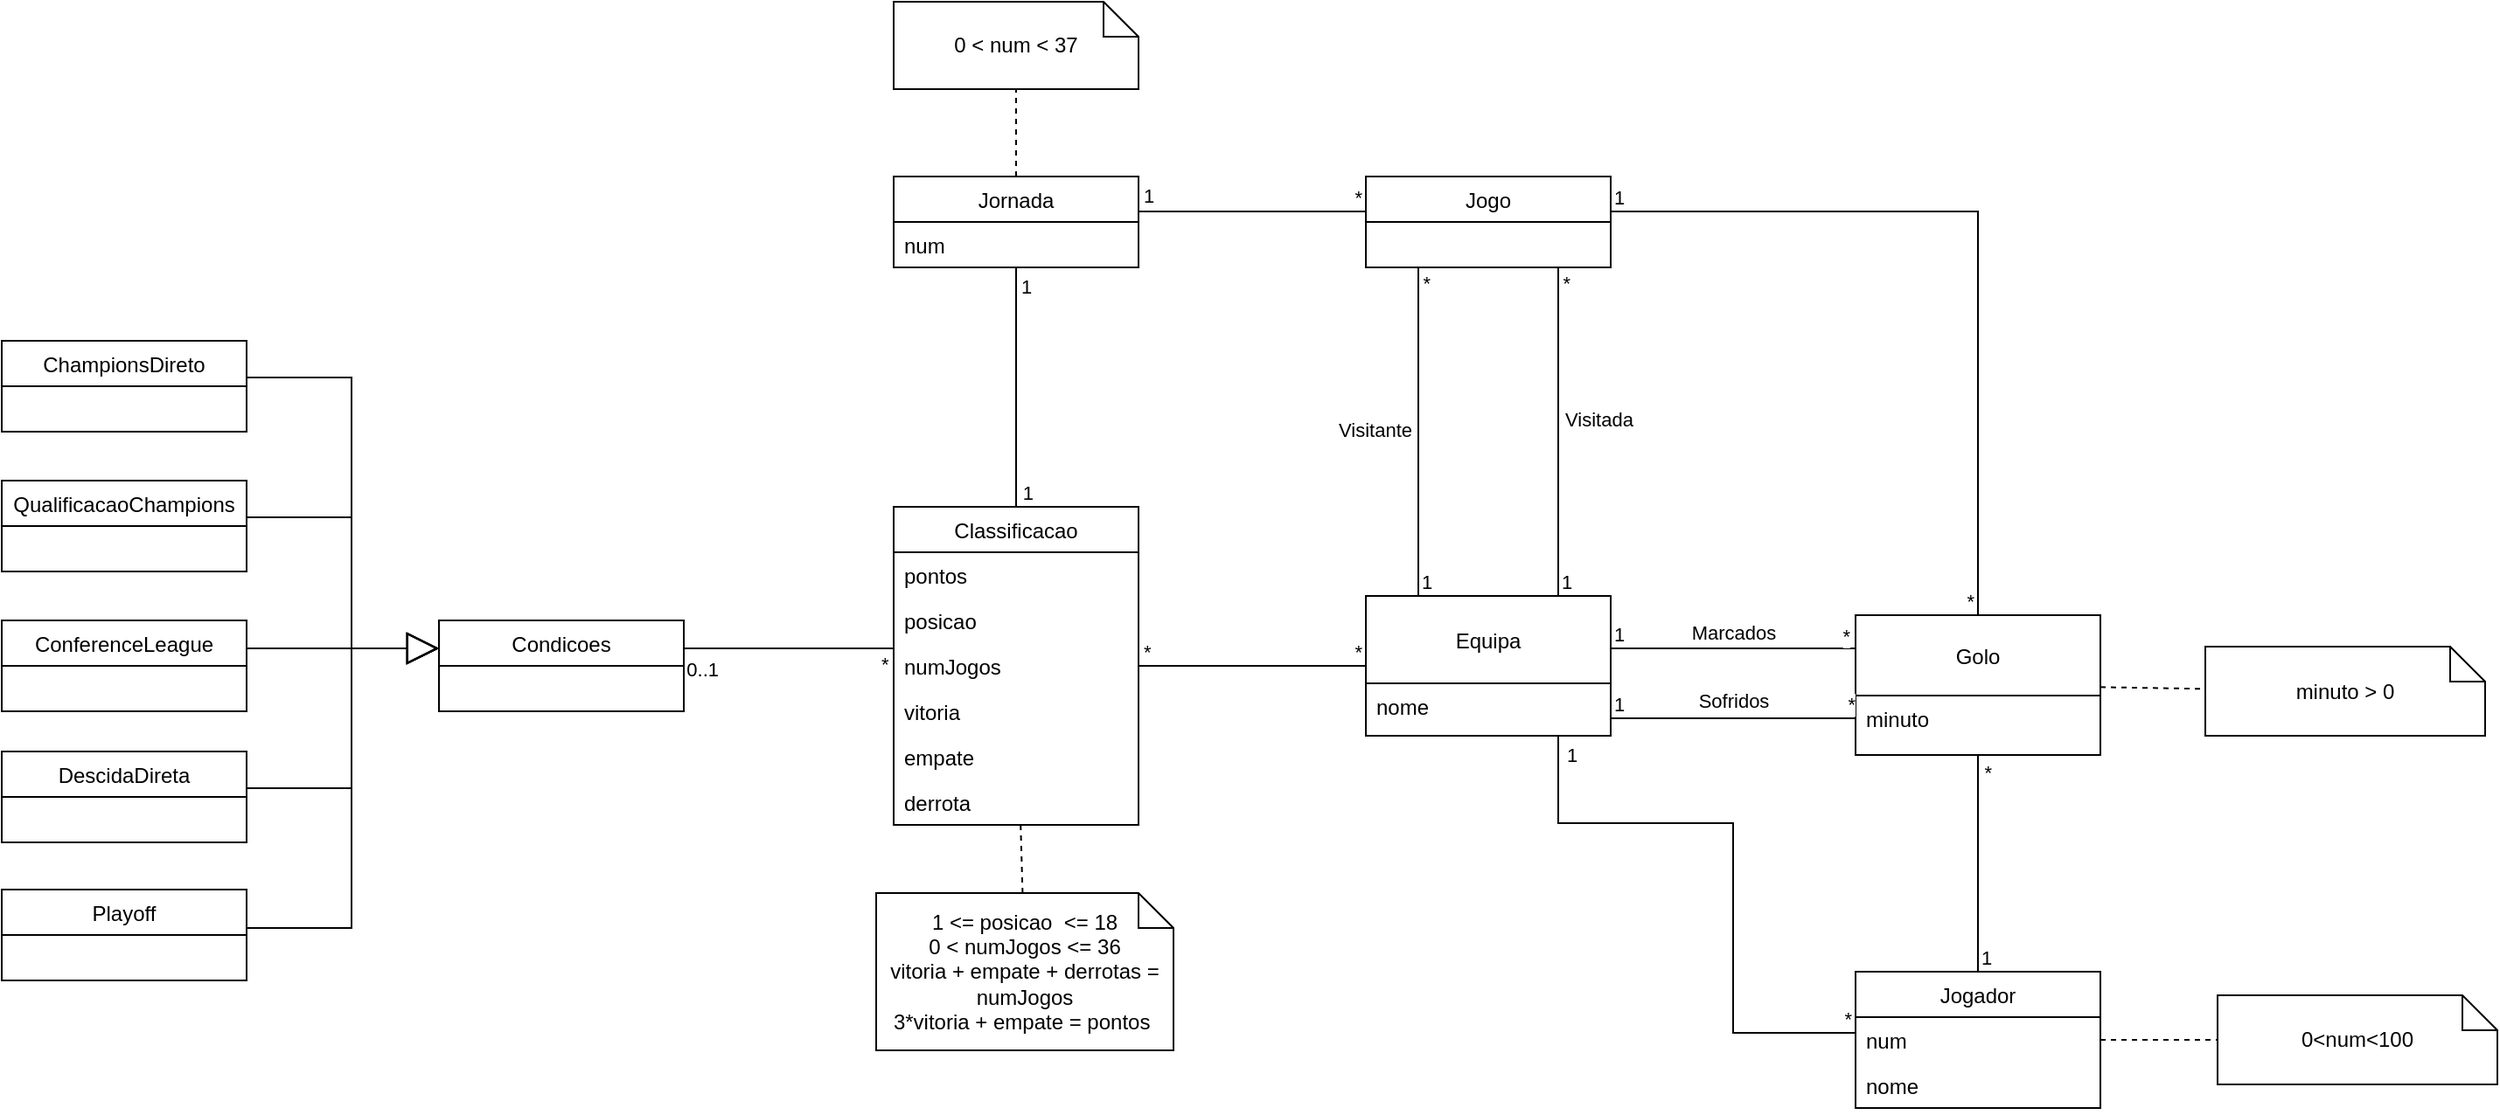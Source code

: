<mxfile version="20.5.3" type="device"><diagram id="LubJmotpwSxEtm6kpDO4" name="Page-1"><mxGraphModel dx="1735" dy="798" grid="1" gridSize="10" guides="1" tooltips="1" connect="1" arrows="1" fold="1" page="1" pageScale="1" pageWidth="827" pageHeight="1169" math="0" shadow="0"><root><mxCell id="0"/><mxCell id="1" parent="0"/><mxCell id="ywOfYYOdqCMn-I35kSmp-9" value="Equipa" style="swimlane;fontStyle=0;childLayout=stackLayout;horizontal=1;startSize=50;fillColor=none;horizontalStack=0;resizeParent=1;resizeParentMax=0;resizeLast=0;collapsible=1;marginBottom=0;" parent="1" vertex="1"><mxGeometry x="820" y="580" width="140" height="80" as="geometry"/></mxCell><mxCell id="ywOfYYOdqCMn-I35kSmp-10" value="nome" style="text;strokeColor=none;fillColor=none;align=left;verticalAlign=top;spacingLeft=4;spacingRight=4;overflow=hidden;rotatable=0;points=[[0,0.5],[1,0.5]];portConstraint=eastwest;" parent="ywOfYYOdqCMn-I35kSmp-9" vertex="1"><mxGeometry y="50" width="140" height="30" as="geometry"/></mxCell><mxCell id="ywOfYYOdqCMn-I35kSmp-13" value="Condicoes" style="swimlane;fontStyle=0;childLayout=stackLayout;horizontal=1;startSize=26;fillColor=none;horizontalStack=0;resizeParent=1;resizeParentMax=0;resizeLast=0;collapsible=1;marginBottom=0;" parent="1" vertex="1"><mxGeometry x="290" y="594" width="140" height="52" as="geometry"/></mxCell><mxCell id="ywOfYYOdqCMn-I35kSmp-29" value="" style="endArrow=none;html=1;rounded=0;edgeStyle=orthogonalEdgeStyle;" parent="1" source="63qZQpTrjKvvTRoCjAqq-61" target="ywOfYYOdqCMn-I35kSmp-13" edge="1"><mxGeometry relative="1" as="geometry"><mxPoint x="1020" y="590" as="sourcePoint"/><mxPoint x="1180" y="590" as="targetPoint"/><Array as="points"><mxPoint x="500" y="610"/><mxPoint x="500" y="610"/></Array></mxGeometry></mxCell><mxCell id="ywOfYYOdqCMn-I35kSmp-30" value="*" style="edgeLabel;resizable=0;html=1;align=left;verticalAlign=bottom;" parent="ywOfYYOdqCMn-I35kSmp-29" connectable="0" vertex="1"><mxGeometry x="-1" relative="1" as="geometry"><mxPoint x="-9" y="17" as="offset"/></mxGeometry></mxCell><mxCell id="ywOfYYOdqCMn-I35kSmp-31" value="0..1" style="edgeLabel;resizable=0;html=1;align=right;verticalAlign=bottom;" parent="ywOfYYOdqCMn-I35kSmp-29" connectable="0" vertex="1"><mxGeometry x="1" relative="1" as="geometry"><mxPoint x="20" y="20" as="offset"/></mxGeometry></mxCell><mxCell id="ywOfYYOdqCMn-I35kSmp-37" value="Jogo" style="swimlane;fontStyle=0;childLayout=stackLayout;horizontal=1;startSize=26;fillColor=none;horizontalStack=0;resizeParent=1;resizeParentMax=0;resizeLast=0;collapsible=1;marginBottom=0;" parent="1" vertex="1"><mxGeometry x="820" y="340" width="140" height="52" as="geometry"/></mxCell><mxCell id="otjcPPq5d_3awzMhWAqB-1" value="Golo" style="swimlane;fontStyle=0;childLayout=stackLayout;horizontal=1;startSize=46;fillColor=none;horizontalStack=0;resizeParent=1;resizeParentMax=0;resizeLast=0;collapsible=1;marginBottom=0;" parent="1" vertex="1"><mxGeometry x="1100" y="591" width="140" height="80" as="geometry"/></mxCell><mxCell id="63qZQpTrjKvvTRoCjAqq-87" value="minuto" style="text;strokeColor=none;fillColor=none;align=left;verticalAlign=top;spacingLeft=4;spacingRight=4;overflow=hidden;rotatable=0;points=[[0,0.5],[1,0.5]];portConstraint=eastwest;" parent="otjcPPq5d_3awzMhWAqB-1" vertex="1"><mxGeometry y="46" width="140" height="34" as="geometry"/></mxCell><mxCell id="otjcPPq5d_3awzMhWAqB-5" value="Jogador" style="swimlane;fontStyle=0;childLayout=stackLayout;horizontal=1;startSize=26;fillColor=none;horizontalStack=0;resizeParent=1;resizeParentMax=0;resizeLast=0;collapsible=1;marginBottom=0;" parent="1" vertex="1"><mxGeometry x="1100" y="795" width="140" height="78" as="geometry"/></mxCell><mxCell id="otjcPPq5d_3awzMhWAqB-9" value="num" style="text;strokeColor=none;fillColor=none;align=left;verticalAlign=top;spacingLeft=4;spacingRight=4;overflow=hidden;rotatable=0;points=[[0,0.5],[1,0.5]];portConstraint=eastwest;" parent="otjcPPq5d_3awzMhWAqB-5" vertex="1"><mxGeometry y="26" width="140" height="26" as="geometry"/></mxCell><mxCell id="otjcPPq5d_3awzMhWAqB-6" value="nome" style="text;strokeColor=none;fillColor=none;align=left;verticalAlign=top;spacingLeft=4;spacingRight=4;overflow=hidden;rotatable=0;points=[[0,0.5],[1,0.5]];portConstraint=eastwest;" parent="otjcPPq5d_3awzMhWAqB-5" vertex="1"><mxGeometry y="52" width="140" height="26" as="geometry"/></mxCell><mxCell id="otjcPPq5d_3awzMhWAqB-10" value="" style="endArrow=none;html=1;rounded=0;edgeStyle=orthogonalEdgeStyle;" parent="1" source="ywOfYYOdqCMn-I35kSmp-9" target="otjcPPq5d_3awzMhWAqB-5" edge="1"><mxGeometry relative="1" as="geometry"><mxPoint x="960" y="620" as="sourcePoint"/><mxPoint x="1100" y="710" as="targetPoint"/><Array as="points"><mxPoint x="930" y="710"/><mxPoint x="1030" y="710"/><mxPoint x="1030" y="830"/></Array></mxGeometry></mxCell><mxCell id="otjcPPq5d_3awzMhWAqB-11" value="1" style="edgeLabel;resizable=0;html=1;align=left;verticalAlign=bottom;" parent="otjcPPq5d_3awzMhWAqB-10" connectable="0" vertex="1"><mxGeometry x="-1" relative="1" as="geometry"><mxPoint x="3" y="19" as="offset"/></mxGeometry></mxCell><mxCell id="otjcPPq5d_3awzMhWAqB-12" value="*" style="edgeLabel;resizable=0;html=1;align=right;verticalAlign=bottom;" parent="otjcPPq5d_3awzMhWAqB-10" connectable="0" vertex="1"><mxGeometry x="1" relative="1" as="geometry"><mxPoint x="-2" as="offset"/></mxGeometry></mxCell><mxCell id="otjcPPq5d_3awzMhWAqB-13" value="" style="endArrow=none;html=1;edgeStyle=orthogonalEdgeStyle;rounded=0;" parent="1" source="ywOfYYOdqCMn-I35kSmp-9" target="ywOfYYOdqCMn-I35kSmp-37" edge="1"><mxGeometry relative="1" as="geometry"><mxPoint x="850" y="450" as="sourcePoint"/><mxPoint x="850" y="352" as="targetPoint"/><Array as="points"><mxPoint x="850" y="400"/><mxPoint x="850" y="400"/></Array></mxGeometry></mxCell><mxCell id="otjcPPq5d_3awzMhWAqB-14" value="1" style="edgeLabel;resizable=0;html=1;align=left;verticalAlign=bottom;" parent="otjcPPq5d_3awzMhWAqB-13" connectable="0" vertex="1"><mxGeometry x="-1" relative="1" as="geometry"/></mxCell><mxCell id="otjcPPq5d_3awzMhWAqB-15" value="*" style="edgeLabel;resizable=0;html=1;align=right;verticalAlign=bottom;" parent="otjcPPq5d_3awzMhWAqB-13" connectable="0" vertex="1"><mxGeometry x="1" relative="1" as="geometry"><mxPoint x="7" y="17" as="offset"/></mxGeometry></mxCell><mxCell id="otjcPPq5d_3awzMhWAqB-19" value="Visitante" style="edgeLabel;html=1;align=center;verticalAlign=middle;resizable=0;points=[];" parent="otjcPPq5d_3awzMhWAqB-13" vertex="1" connectable="0"><mxGeometry x="0.256" y="3" relative="1" as="geometry"><mxPoint x="-22" y="23" as="offset"/></mxGeometry></mxCell><mxCell id="otjcPPq5d_3awzMhWAqB-16" value="" style="endArrow=none;html=1;edgeStyle=orthogonalEdgeStyle;rounded=0;" parent="1" source="ywOfYYOdqCMn-I35kSmp-9" target="ywOfYYOdqCMn-I35kSmp-37" edge="1"><mxGeometry relative="1" as="geometry"><mxPoint x="930" y="450" as="sourcePoint"/><mxPoint x="930" y="352" as="targetPoint"/><Array as="points"><mxPoint x="930" y="410"/><mxPoint x="930" y="410"/></Array></mxGeometry></mxCell><mxCell id="otjcPPq5d_3awzMhWAqB-17" value="1" style="edgeLabel;resizable=0;html=1;align=left;verticalAlign=bottom;" parent="otjcPPq5d_3awzMhWAqB-16" connectable="0" vertex="1"><mxGeometry x="-1" relative="1" as="geometry"/></mxCell><mxCell id="otjcPPq5d_3awzMhWAqB-18" value="*" style="edgeLabel;resizable=0;html=1;align=right;verticalAlign=bottom;" parent="otjcPPq5d_3awzMhWAqB-16" connectable="0" vertex="1"><mxGeometry x="1" relative="1" as="geometry"><mxPoint x="7" y="17" as="offset"/></mxGeometry></mxCell><mxCell id="otjcPPq5d_3awzMhWAqB-30" value="Visitada" style="edgeLabel;html=1;align=center;verticalAlign=middle;resizable=0;points=[];" parent="otjcPPq5d_3awzMhWAqB-16" vertex="1" connectable="0"><mxGeometry x="0.075" y="-2" relative="1" as="geometry"><mxPoint x="21" as="offset"/></mxGeometry></mxCell><mxCell id="otjcPPq5d_3awzMhWAqB-21" value="" style="endArrow=none;html=1;edgeStyle=orthogonalEdgeStyle;rounded=0;" parent="1" source="ywOfYYOdqCMn-I35kSmp-9" target="otjcPPq5d_3awzMhWAqB-1" edge="1"><mxGeometry relative="1" as="geometry"><mxPoint x="1010" y="390" as="sourcePoint"/><mxPoint x="1170" y="390" as="targetPoint"/><Array as="points"><mxPoint x="1030" y="610"/><mxPoint x="1030" y="610"/></Array></mxGeometry></mxCell><mxCell id="otjcPPq5d_3awzMhWAqB-22" value="1" style="edgeLabel;resizable=0;html=1;align=left;verticalAlign=bottom;" parent="otjcPPq5d_3awzMhWAqB-21" connectable="0" vertex="1"><mxGeometry x="-1" relative="1" as="geometry"/></mxCell><mxCell id="otjcPPq5d_3awzMhWAqB-23" value="*" style="edgeLabel;resizable=0;html=1;align=right;verticalAlign=bottom;" parent="otjcPPq5d_3awzMhWAqB-21" connectable="0" vertex="1"><mxGeometry x="1" relative="1" as="geometry"><mxPoint x="-3" y="1" as="offset"/></mxGeometry></mxCell><mxCell id="63qZQpTrjKvvTRoCjAqq-92" value="Marcados" style="edgeLabel;html=1;align=center;verticalAlign=middle;resizable=0;points=[];" parent="otjcPPq5d_3awzMhWAqB-21" vertex="1" connectable="0"><mxGeometry x="-0.103" y="-1" relative="1" as="geometry"><mxPoint x="7" y="-10" as="offset"/></mxGeometry></mxCell><mxCell id="otjcPPq5d_3awzMhWAqB-24" value="" style="endArrow=none;html=1;edgeStyle=orthogonalEdgeStyle;rounded=0;" parent="1" source="otjcPPq5d_3awzMhWAqB-5" target="otjcPPq5d_3awzMhWAqB-1" edge="1"><mxGeometry relative="1" as="geometry"><mxPoint x="970" y="666" as="sourcePoint"/><mxPoint x="1110" y="666" as="targetPoint"/><Array as="points"/></mxGeometry></mxCell><mxCell id="otjcPPq5d_3awzMhWAqB-25" value="1" style="edgeLabel;resizable=0;html=1;align=left;verticalAlign=bottom;" parent="otjcPPq5d_3awzMhWAqB-24" connectable="0" vertex="1"><mxGeometry x="-1" relative="1" as="geometry"/></mxCell><mxCell id="otjcPPq5d_3awzMhWAqB-26" value="*" style="edgeLabel;resizable=0;html=1;align=right;verticalAlign=bottom;" parent="otjcPPq5d_3awzMhWAqB-24" connectable="0" vertex="1"><mxGeometry x="1" relative="1" as="geometry"><mxPoint x="8" y="18" as="offset"/></mxGeometry></mxCell><mxCell id="otjcPPq5d_3awzMhWAqB-27" value="" style="endArrow=none;html=1;edgeStyle=orthogonalEdgeStyle;rounded=0;" parent="1" source="ywOfYYOdqCMn-I35kSmp-37" target="otjcPPq5d_3awzMhWAqB-1" edge="1"><mxGeometry relative="1" as="geometry"><mxPoint x="1010" y="390" as="sourcePoint"/><mxPoint x="1170" y="390" as="targetPoint"/><Array as="points"><mxPoint x="1170" y="360"/></Array></mxGeometry></mxCell><mxCell id="otjcPPq5d_3awzMhWAqB-28" value="1" style="edgeLabel;resizable=0;html=1;align=left;verticalAlign=bottom;" parent="otjcPPq5d_3awzMhWAqB-27" connectable="0" vertex="1"><mxGeometry x="-1" relative="1" as="geometry"/></mxCell><mxCell id="otjcPPq5d_3awzMhWAqB-29" value="*" style="edgeLabel;resizable=0;html=1;align=right;verticalAlign=bottom;" parent="otjcPPq5d_3awzMhWAqB-27" connectable="0" vertex="1"><mxGeometry x="1" relative="1" as="geometry"><mxPoint x="-2" as="offset"/></mxGeometry></mxCell><mxCell id="63qZQpTrjKvvTRoCjAqq-61" value="Classificacao" style="swimlane;fontStyle=0;childLayout=stackLayout;horizontal=1;startSize=26;fillColor=none;horizontalStack=0;resizeParent=1;resizeParentMax=0;resizeLast=0;collapsible=1;marginBottom=0;" parent="1" vertex="1"><mxGeometry x="550" y="529" width="140" height="182" as="geometry"/></mxCell><mxCell id="63qZQpTrjKvvTRoCjAqq-62" value="pontos" style="text;strokeColor=none;fillColor=none;align=left;verticalAlign=top;spacingLeft=4;spacingRight=4;overflow=hidden;rotatable=0;points=[[0,0.5],[1,0.5]];portConstraint=eastwest;" parent="63qZQpTrjKvvTRoCjAqq-61" vertex="1"><mxGeometry y="26" width="140" height="26" as="geometry"/></mxCell><mxCell id="63qZQpTrjKvvTRoCjAqq-63" value="posicao" style="text;strokeColor=none;fillColor=none;align=left;verticalAlign=top;spacingLeft=4;spacingRight=4;overflow=hidden;rotatable=0;points=[[0,0.5],[1,0.5]];portConstraint=eastwest;" parent="63qZQpTrjKvvTRoCjAqq-61" vertex="1"><mxGeometry y="52" width="140" height="26" as="geometry"/></mxCell><mxCell id="63qZQpTrjKvvTRoCjAqq-64" value="numJogos" style="text;strokeColor=none;fillColor=none;align=left;verticalAlign=top;spacingLeft=4;spacingRight=4;overflow=hidden;rotatable=0;points=[[0,0.5],[1,0.5]];portConstraint=eastwest;" parent="63qZQpTrjKvvTRoCjAqq-61" vertex="1"><mxGeometry y="78" width="140" height="26" as="geometry"/></mxCell><mxCell id="63qZQpTrjKvvTRoCjAqq-65" value="vitoria" style="text;strokeColor=none;fillColor=none;align=left;verticalAlign=top;spacingLeft=4;spacingRight=4;overflow=hidden;rotatable=0;points=[[0,0.5],[1,0.5]];portConstraint=eastwest;" parent="63qZQpTrjKvvTRoCjAqq-61" vertex="1"><mxGeometry y="104" width="140" height="26" as="geometry"/></mxCell><mxCell id="63qZQpTrjKvvTRoCjAqq-66" value="empate" style="text;strokeColor=none;fillColor=none;align=left;verticalAlign=top;spacingLeft=4;spacingRight=4;overflow=hidden;rotatable=0;points=[[0,0.5],[1,0.5]];portConstraint=eastwest;" parent="63qZQpTrjKvvTRoCjAqq-61" vertex="1"><mxGeometry y="130" width="140" height="26" as="geometry"/></mxCell><mxCell id="63qZQpTrjKvvTRoCjAqq-67" value="derrota" style="text;strokeColor=none;fillColor=none;align=left;verticalAlign=top;spacingLeft=4;spacingRight=4;overflow=hidden;rotatable=0;points=[[0,0.5],[1,0.5]];portConstraint=eastwest;" parent="63qZQpTrjKvvTRoCjAqq-61" vertex="1"><mxGeometry y="156" width="140" height="26" as="geometry"/></mxCell><mxCell id="63qZQpTrjKvvTRoCjAqq-68" value="" style="endArrow=none;html=1;edgeStyle=orthogonalEdgeStyle;rounded=0;" parent="1" source="63qZQpTrjKvvTRoCjAqq-61" target="ywOfYYOdqCMn-I35kSmp-9" edge="1"><mxGeometry relative="1" as="geometry"><mxPoint x="880" y="690" as="sourcePoint"/><mxPoint x="1040" y="690" as="targetPoint"/></mxGeometry></mxCell><mxCell id="63qZQpTrjKvvTRoCjAqq-69" value="*" style="edgeLabel;resizable=0;html=1;align=left;verticalAlign=bottom;" parent="63qZQpTrjKvvTRoCjAqq-68" connectable="0" vertex="1"><mxGeometry x="-1" relative="1" as="geometry"><mxPoint x="1" as="offset"/></mxGeometry></mxCell><mxCell id="63qZQpTrjKvvTRoCjAqq-70" value="*" style="edgeLabel;resizable=0;html=1;align=right;verticalAlign=bottom;" parent="63qZQpTrjKvvTRoCjAqq-68" connectable="0" vertex="1"><mxGeometry x="1" relative="1" as="geometry"><mxPoint x="-2" as="offset"/></mxGeometry></mxCell><mxCell id="63qZQpTrjKvvTRoCjAqq-71" value="Jornada" style="swimlane;fontStyle=0;childLayout=stackLayout;horizontal=1;startSize=26;fillColor=none;horizontalStack=0;resizeParent=1;resizeParentMax=0;resizeLast=0;collapsible=1;marginBottom=0;" parent="1" vertex="1"><mxGeometry x="550" y="340" width="140" height="52" as="geometry"/></mxCell><mxCell id="63qZQpTrjKvvTRoCjAqq-72" value="num" style="text;strokeColor=none;fillColor=none;align=left;verticalAlign=top;spacingLeft=4;spacingRight=4;overflow=hidden;rotatable=0;points=[[0,0.5],[1,0.5]];portConstraint=eastwest;" parent="63qZQpTrjKvvTRoCjAqq-71" vertex="1"><mxGeometry y="26" width="140" height="26" as="geometry"/></mxCell><mxCell id="63qZQpTrjKvvTRoCjAqq-78" value="" style="endArrow=none;html=1;edgeStyle=orthogonalEdgeStyle;rounded=0;" parent="1" source="63qZQpTrjKvvTRoCjAqq-71" target="63qZQpTrjKvvTRoCjAqq-61" edge="1"><mxGeometry relative="1" as="geometry"><mxPoint x="840" y="650" as="sourcePoint"/><mxPoint x="1000" y="650" as="targetPoint"/></mxGeometry></mxCell><mxCell id="63qZQpTrjKvvTRoCjAqq-79" value="1" style="edgeLabel;resizable=0;html=1;align=left;verticalAlign=bottom;" parent="63qZQpTrjKvvTRoCjAqq-78" connectable="0" vertex="1"><mxGeometry x="-1" relative="1" as="geometry"><mxPoint x="1" y="19" as="offset"/></mxGeometry></mxCell><mxCell id="63qZQpTrjKvvTRoCjAqq-80" value="1" style="edgeLabel;resizable=0;html=1;align=right;verticalAlign=bottom;" parent="63qZQpTrjKvvTRoCjAqq-78" connectable="0" vertex="1"><mxGeometry x="1" relative="1" as="geometry"><mxPoint x="10" as="offset"/></mxGeometry></mxCell><mxCell id="63qZQpTrjKvvTRoCjAqq-81" value="" style="endArrow=none;html=1;edgeStyle=orthogonalEdgeStyle;rounded=0;" parent="1" source="63qZQpTrjKvvTRoCjAqq-71" target="ywOfYYOdqCMn-I35kSmp-37" edge="1"><mxGeometry relative="1" as="geometry"><mxPoint x="840" y="650" as="sourcePoint"/><mxPoint x="1000" y="650" as="targetPoint"/><Array as="points"><mxPoint x="740" y="360"/><mxPoint x="740" y="360"/></Array></mxGeometry></mxCell><mxCell id="63qZQpTrjKvvTRoCjAqq-82" value="1" style="edgeLabel;resizable=0;html=1;align=left;verticalAlign=bottom;" parent="63qZQpTrjKvvTRoCjAqq-81" connectable="0" vertex="1"><mxGeometry x="-1" relative="1" as="geometry"><mxPoint x="1" y="-1" as="offset"/></mxGeometry></mxCell><mxCell id="63qZQpTrjKvvTRoCjAqq-83" value="*" style="edgeLabel;resizable=0;html=1;align=right;verticalAlign=bottom;" parent="63qZQpTrjKvvTRoCjAqq-81" connectable="0" vertex="1"><mxGeometry x="1" relative="1" as="geometry"><mxPoint x="-2" as="offset"/></mxGeometry></mxCell><mxCell id="63qZQpTrjKvvTRoCjAqq-89" value="" style="endArrow=none;html=1;edgeStyle=orthogonalEdgeStyle;rounded=0;" parent="1" source="ywOfYYOdqCMn-I35kSmp-9" target="otjcPPq5d_3awzMhWAqB-1" edge="1"><mxGeometry relative="1" as="geometry"><mxPoint x="940" y="710" as="sourcePoint"/><mxPoint x="1100" y="710" as="targetPoint"/><Array as="points"><mxPoint x="1030" y="650"/><mxPoint x="1030" y="650"/></Array></mxGeometry></mxCell><mxCell id="63qZQpTrjKvvTRoCjAqq-90" value="1" style="edgeLabel;resizable=0;html=1;align=left;verticalAlign=bottom;" parent="63qZQpTrjKvvTRoCjAqq-89" connectable="0" vertex="1"><mxGeometry x="-1" relative="1" as="geometry"/></mxCell><mxCell id="63qZQpTrjKvvTRoCjAqq-91" value="*" style="edgeLabel;resizable=0;html=1;align=right;verticalAlign=bottom;" parent="63qZQpTrjKvvTRoCjAqq-89" connectable="0" vertex="1"><mxGeometry x="1" relative="1" as="geometry"/></mxCell><mxCell id="63qZQpTrjKvvTRoCjAqq-93" value="Sofridos" style="edgeLabel;html=1;align=center;verticalAlign=middle;resizable=0;points=[];" parent="63qZQpTrjKvvTRoCjAqq-89" vertex="1" connectable="0"><mxGeometry x="0.038" relative="1" as="geometry"><mxPoint x="-3" y="-10" as="offset"/></mxGeometry></mxCell><mxCell id="KfDR0fldMAhOD-DN3zTA-2" value="minuto &amp;gt; 0" style="shape=note;size=20;whiteSpace=wrap;html=1;" parent="1" vertex="1"><mxGeometry x="1300" y="609" width="160" height="51" as="geometry"/></mxCell><mxCell id="KfDR0fldMAhOD-DN3zTA-3" value="0&amp;lt;num&amp;lt;100" style="shape=note;size=20;whiteSpace=wrap;html=1;" parent="1" vertex="1"><mxGeometry x="1307" y="808.5" width="160" height="51" as="geometry"/></mxCell><mxCell id="KfDR0fldMAhOD-DN3zTA-4" value="0 &amp;lt; num &amp;lt; 37" style="shape=note;size=20;whiteSpace=wrap;html=1;" parent="1" vertex="1"><mxGeometry x="550" y="240" width="140" height="50" as="geometry"/></mxCell><mxCell id="KfDR0fldMAhOD-DN3zTA-5" value="1 &amp;lt;= posicao&amp;nbsp; &amp;lt;= 18&lt;br&gt;0 &amp;lt; numJogos &amp;lt;= 36&lt;br&gt;vitoria + empate + derrotas = numJogos&lt;br&gt;3*vitoria + empate = pontos&amp;nbsp;" style="shape=note;size=20;whiteSpace=wrap;html=1;" parent="1" vertex="1"><mxGeometry x="540" y="750" width="170" height="90" as="geometry"/></mxCell><mxCell id="KfDR0fldMAhOD-DN3zTA-8" value="" style="endArrow=none;dashed=1;html=1;rounded=0;" parent="1" source="KfDR0fldMAhOD-DN3zTA-5" target="63qZQpTrjKvvTRoCjAqq-61" edge="1"><mxGeometry width="50" height="50" relative="1" as="geometry"><mxPoint x="750" y="770" as="sourcePoint"/><mxPoint x="800" y="720" as="targetPoint"/></mxGeometry></mxCell><mxCell id="KfDR0fldMAhOD-DN3zTA-9" value="" style="endArrow=none;dashed=1;html=1;rounded=0;" parent="1" source="63qZQpTrjKvvTRoCjAqq-71" target="KfDR0fldMAhOD-DN3zTA-4" edge="1"><mxGeometry width="50" height="50" relative="1" as="geometry"><mxPoint x="620.554" y="340" as="sourcePoint"/><mxPoint x="619.44" y="301" as="targetPoint"/></mxGeometry></mxCell><mxCell id="KfDR0fldMAhOD-DN3zTA-10" value="" style="endArrow=none;dashed=1;html=1;rounded=0;" parent="1" source="otjcPPq5d_3awzMhWAqB-1" target="KfDR0fldMAhOD-DN3zTA-2" edge="1"><mxGeometry width="50" height="50" relative="1" as="geometry"><mxPoint x="1300" y="700" as="sourcePoint"/><mxPoint x="1300" y="650.0" as="targetPoint"/></mxGeometry></mxCell><mxCell id="KfDR0fldMAhOD-DN3zTA-11" value="" style="endArrow=none;dashed=1;html=1;rounded=0;" parent="1" source="otjcPPq5d_3awzMhWAqB-5" target="KfDR0fldMAhOD-DN3zTA-3" edge="1"><mxGeometry width="50" height="50" relative="1" as="geometry"><mxPoint x="1250" y="642.167" as="sourcePoint"/><mxPoint x="1310" y="643.167" as="targetPoint"/></mxGeometry></mxCell><mxCell id="YGjJkuLsTAyq-bXJmB7x-1" value="ChampionsDireto" style="swimlane;fontStyle=0;childLayout=stackLayout;horizontal=1;startSize=26;fillColor=none;horizontalStack=0;resizeParent=1;resizeParentMax=0;resizeLast=0;collapsible=1;marginBottom=0;" parent="1" vertex="1"><mxGeometry x="40" y="434" width="140" height="52" as="geometry"><mxRectangle x="40" y="434" width="130" height="30" as="alternateBounds"/></mxGeometry></mxCell><mxCell id="YGjJkuLsTAyq-bXJmB7x-5" value="ConferenceLeague" style="swimlane;fontStyle=0;childLayout=stackLayout;horizontal=1;startSize=26;fillColor=none;horizontalStack=0;resizeParent=1;resizeParentMax=0;resizeLast=0;collapsible=1;marginBottom=0;" parent="1" vertex="1"><mxGeometry x="40" y="594" width="140" height="52" as="geometry"/></mxCell><mxCell id="YGjJkuLsTAyq-bXJmB7x-6" value="Playoff" style="swimlane;fontStyle=0;childLayout=stackLayout;horizontal=1;startSize=26;fillColor=none;horizontalStack=0;resizeParent=1;resizeParentMax=0;resizeLast=0;collapsible=1;marginBottom=0;" parent="1" vertex="1"><mxGeometry x="40" y="748" width="140" height="52" as="geometry"/></mxCell><mxCell id="YGjJkuLsTAyq-bXJmB7x-7" value="DescidaDireta" style="swimlane;fontStyle=0;childLayout=stackLayout;horizontal=1;startSize=26;fillColor=none;horizontalStack=0;resizeParent=1;resizeParentMax=0;resizeLast=0;collapsible=1;marginBottom=0;" parent="1" vertex="1"><mxGeometry x="40" y="669" width="140" height="52" as="geometry"/></mxCell><mxCell id="12KSQth8oDx6rB-UhcbU-3" value="QualificacaoChampions" style="swimlane;fontStyle=0;childLayout=stackLayout;horizontal=1;startSize=26;fillColor=none;horizontalStack=0;resizeParent=1;resizeParentMax=0;resizeLast=0;collapsible=1;marginBottom=0;" parent="1" vertex="1"><mxGeometry x="40" y="514" width="140" height="52" as="geometry"/></mxCell><mxCell id="9YFw-XXWjoxpAMp6lXH7-2" value="" style="endArrow=block;endSize=16;endFill=0;html=1;rounded=0;edgeStyle=orthogonalEdgeStyle;" edge="1" parent="1" source="YGjJkuLsTAyq-bXJmB7x-1" target="ywOfYYOdqCMn-I35kSmp-13"><mxGeometry width="160" relative="1" as="geometry"><mxPoint x="120" y="560" as="sourcePoint"/><mxPoint x="280" y="560" as="targetPoint"/><Array as="points"><mxPoint x="240" y="455"/><mxPoint x="240" y="610"/></Array></mxGeometry></mxCell><mxCell id="9YFw-XXWjoxpAMp6lXH7-4" value="" style="endArrow=block;endSize=16;endFill=0;html=1;rounded=0;edgeStyle=orthogonalEdgeStyle;" edge="1" parent="1" source="YGjJkuLsTAyq-bXJmB7x-6" target="ywOfYYOdqCMn-I35kSmp-13"><mxGeometry width="160" relative="1" as="geometry"><mxPoint x="120" y="560" as="sourcePoint"/><mxPoint x="280" y="560" as="targetPoint"/><Array as="points"><mxPoint x="240" y="770"/><mxPoint x="240" y="610"/></Array></mxGeometry></mxCell><mxCell id="9YFw-XXWjoxpAMp6lXH7-5" value="" style="endArrow=block;endSize=16;endFill=0;html=1;rounded=0;edgeStyle=orthogonalEdgeStyle;" edge="1" parent="1" source="12KSQth8oDx6rB-UhcbU-3" target="ywOfYYOdqCMn-I35kSmp-13"><mxGeometry width="160" relative="1" as="geometry"><mxPoint x="120" y="570" as="sourcePoint"/><mxPoint x="280" y="570" as="targetPoint"/><Array as="points"><mxPoint x="240" y="535"/><mxPoint x="240" y="610"/></Array></mxGeometry></mxCell><mxCell id="9YFw-XXWjoxpAMp6lXH7-6" value="" style="endArrow=block;endSize=16;endFill=0;html=1;rounded=0;edgeStyle=orthogonalEdgeStyle;" edge="1" parent="1" source="YGjJkuLsTAyq-bXJmB7x-5" target="ywOfYYOdqCMn-I35kSmp-13"><mxGeometry width="160" relative="1" as="geometry"><mxPoint x="120" y="560" as="sourcePoint"/><mxPoint x="280" y="560" as="targetPoint"/><Array as="points"><mxPoint x="210" y="610"/><mxPoint x="210" y="610"/></Array></mxGeometry></mxCell><mxCell id="9YFw-XXWjoxpAMp6lXH7-7" value="" style="endArrow=block;endSize=16;endFill=0;html=1;rounded=0;edgeStyle=orthogonalEdgeStyle;" edge="1" parent="1" source="YGjJkuLsTAyq-bXJmB7x-7" target="ywOfYYOdqCMn-I35kSmp-13"><mxGeometry width="160" relative="1" as="geometry"><mxPoint x="120" y="560" as="sourcePoint"/><mxPoint x="280" y="560" as="targetPoint"/><Array as="points"><mxPoint x="240" y="690"/><mxPoint x="240" y="610"/></Array></mxGeometry></mxCell></root></mxGraphModel></diagram></mxfile>
